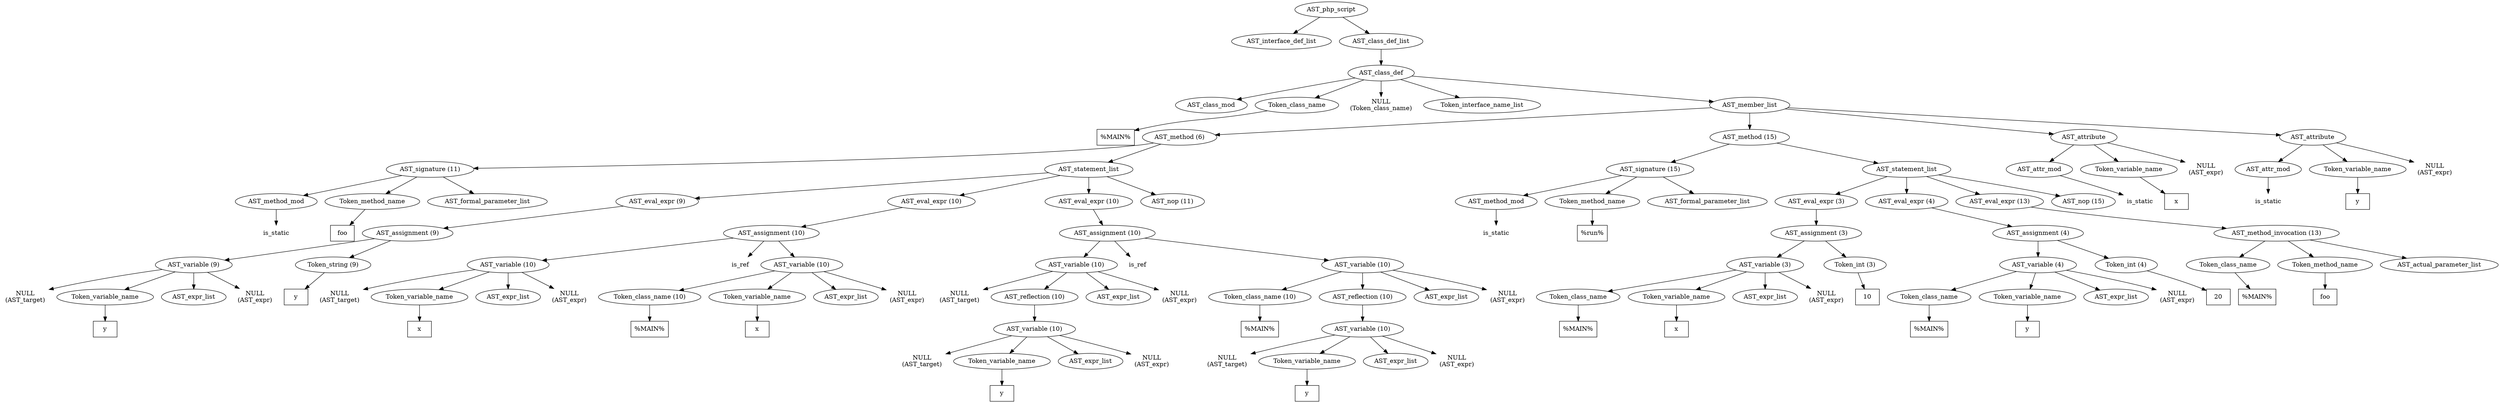 /*
 * AST in dot format generated by phc -- the PHP compiler
 */

digraph AST {
node_0 [label="AST_php_script"];
node_1 [label="AST_interface_def_list"];
node_2 [label="AST_class_def_list"];
node_3 [label="AST_class_def"];
node_4 [label="AST_class_mod"];
node_5 [label="Token_class_name"];
node_6 [label="%MAIN%", shape=box]
node_5 -> node_6;
node_7 [label="NULL\n(Token_class_name)", shape=plaintext]
node_8 [label="Token_interface_name_list"];
node_9 [label="AST_member_list"];
node_10 [label="AST_method (6)"];
node_11 [label="AST_signature (11)"];
node_12 [label="AST_method_mod"];
node_13 [label="is_static", shape=plaintext]
node_12 -> node_13;
node_14 [label="Token_method_name"];
node_15 [label="foo", shape=box]
node_14 -> node_15;
node_16 [label="AST_formal_parameter_list"];
node_11 -> node_16;
node_11 -> node_14;
node_11 -> node_12;
node_17 [label="AST_statement_list"];
node_18 [label="AST_eval_expr (9)"];
node_19 [label="AST_assignment (9)"];
node_20 [label="AST_variable (9)"];
node_21 [label="NULL\n(AST_target)", shape=plaintext]
node_22 [label="Token_variable_name"];
node_23 [label="y", shape=box]
node_22 -> node_23;
node_24 [label="AST_expr_list"];
node_25 [label="NULL\n(AST_expr)", shape=plaintext]
node_20 -> node_25;
node_20 -> node_24;
node_20 -> node_22;
node_20 -> node_21;
node_26 [label="Token_string (9)"];
node_27 [label="y", shape=box]
node_26 -> node_27;
node_19 -> node_26;
node_19 -> node_20;
node_18 -> node_19;
node_28 [label="AST_eval_expr (10)"];
node_29 [label="AST_assignment (10)"];
node_30 [label="AST_variable (10)"];
node_31 [label="NULL\n(AST_target)", shape=plaintext]
node_32 [label="Token_variable_name"];
node_33 [label="x", shape=box]
node_32 -> node_33;
node_34 [label="AST_expr_list"];
node_35 [label="NULL\n(AST_expr)", shape=plaintext]
node_30 -> node_35;
node_30 -> node_34;
node_30 -> node_32;
node_30 -> node_31;
node_36 [label="is_ref", shape=plaintext]
node_37 [label="AST_variable (10)"];
node_38 [label="Token_class_name (10)"];
node_39 [label="%MAIN%", shape=box]
node_38 -> node_39;
node_40 [label="Token_variable_name"];
node_41 [label="x", shape=box]
node_40 -> node_41;
node_42 [label="AST_expr_list"];
node_43 [label="NULL\n(AST_expr)", shape=plaintext]
node_37 -> node_43;
node_37 -> node_42;
node_37 -> node_40;
node_37 -> node_38;
node_29 -> node_37;
node_29 -> node_36;
node_29 -> node_30;
node_28 -> node_29;
node_44 [label="AST_eval_expr (10)"];
node_45 [label="AST_assignment (10)"];
node_46 [label="AST_variable (10)"];
node_47 [label="NULL\n(AST_target)", shape=plaintext]
node_48 [label="AST_reflection (10)"];
node_49 [label="AST_variable (10)"];
node_50 [label="NULL\n(AST_target)", shape=plaintext]
node_51 [label="Token_variable_name"];
node_52 [label="y", shape=box]
node_51 -> node_52;
node_53 [label="AST_expr_list"];
node_54 [label="NULL\n(AST_expr)", shape=plaintext]
node_49 -> node_54;
node_49 -> node_53;
node_49 -> node_51;
node_49 -> node_50;
node_48 -> node_49;
node_55 [label="AST_expr_list"];
node_56 [label="NULL\n(AST_expr)", shape=plaintext]
node_46 -> node_56;
node_46 -> node_55;
node_46 -> node_48;
node_46 -> node_47;
node_57 [label="is_ref", shape=plaintext]
node_58 [label="AST_variable (10)"];
node_59 [label="Token_class_name (10)"];
node_60 [label="%MAIN%", shape=box]
node_59 -> node_60;
node_61 [label="AST_reflection (10)"];
node_62 [label="AST_variable (10)"];
node_63 [label="NULL\n(AST_target)", shape=plaintext]
node_64 [label="Token_variable_name"];
node_65 [label="y", shape=box]
node_64 -> node_65;
node_66 [label="AST_expr_list"];
node_67 [label="NULL\n(AST_expr)", shape=plaintext]
node_62 -> node_67;
node_62 -> node_66;
node_62 -> node_64;
node_62 -> node_63;
node_61 -> node_62;
node_68 [label="AST_expr_list"];
node_69 [label="NULL\n(AST_expr)", shape=plaintext]
node_58 -> node_69;
node_58 -> node_68;
node_58 -> node_61;
node_58 -> node_59;
node_45 -> node_58;
node_45 -> node_57;
node_45 -> node_46;
node_44 -> node_45;
node_70 [label="AST_nop (11)"];
node_17 -> node_70;
node_17 -> node_44;
node_17 -> node_28;
node_17 -> node_18;
node_10 -> node_17;
node_10 -> node_11;
node_71 [label="AST_method (15)"];
node_72 [label="AST_signature (15)"];
node_73 [label="AST_method_mod"];
node_74 [label="is_static", shape=plaintext]
node_73 -> node_74;
node_75 [label="Token_method_name"];
node_76 [label="%run%", shape=box]
node_75 -> node_76;
node_77 [label="AST_formal_parameter_list"];
node_72 -> node_77;
node_72 -> node_75;
node_72 -> node_73;
node_78 [label="AST_statement_list"];
node_79 [label="AST_eval_expr (3)"];
node_80 [label="AST_assignment (3)"];
node_81 [label="AST_variable (3)"];
node_82 [label="Token_class_name"];
node_83 [label="%MAIN%", shape=box]
node_82 -> node_83;
node_84 [label="Token_variable_name"];
node_85 [label="x", shape=box]
node_84 -> node_85;
node_86 [label="AST_expr_list"];
node_87 [label="NULL\n(AST_expr)", shape=plaintext]
node_81 -> node_87;
node_81 -> node_86;
node_81 -> node_84;
node_81 -> node_82;
node_88 [label="Token_int (3)"];
node_89 [label="10", shape=box]
node_88 -> node_89;
node_80 -> node_88;
node_80 -> node_81;
node_79 -> node_80;
node_90 [label="AST_eval_expr (4)"];
node_91 [label="AST_assignment (4)"];
node_92 [label="AST_variable (4)"];
node_93 [label="Token_class_name"];
node_94 [label="%MAIN%", shape=box]
node_93 -> node_94;
node_95 [label="Token_variable_name"];
node_96 [label="y", shape=box]
node_95 -> node_96;
node_97 [label="AST_expr_list"];
node_98 [label="NULL\n(AST_expr)", shape=plaintext]
node_92 -> node_98;
node_92 -> node_97;
node_92 -> node_95;
node_92 -> node_93;
node_99 [label="Token_int (4)"];
node_100 [label="20", shape=box]
node_99 -> node_100;
node_91 -> node_99;
node_91 -> node_92;
node_90 -> node_91;
node_101 [label="AST_eval_expr (13)"];
node_102 [label="AST_method_invocation (13)"];
node_103 [label="Token_class_name"];
node_104 [label="%MAIN%", shape=box]
node_103 -> node_104;
node_105 [label="Token_method_name"];
node_106 [label="foo", shape=box]
node_105 -> node_106;
node_107 [label="AST_actual_parameter_list"];
node_102 -> node_107;
node_102 -> node_105;
node_102 -> node_103;
node_101 -> node_102;
node_108 [label="AST_nop (15)"];
node_78 -> node_108;
node_78 -> node_101;
node_78 -> node_90;
node_78 -> node_79;
node_71 -> node_78;
node_71 -> node_72;
node_109 [label="AST_attribute"];
node_110 [label="AST_attr_mod"];
node_111 [label="is_static", shape=plaintext]
node_110 -> node_111;
node_112 [label="Token_variable_name"];
node_113 [label="x", shape=box]
node_112 -> node_113;
node_114 [label="NULL\n(AST_expr)", shape=plaintext]
node_109 -> node_114;
node_109 -> node_112;
node_109 -> node_110;
node_115 [label="AST_attribute"];
node_116 [label="AST_attr_mod"];
node_117 [label="is_static", shape=plaintext]
node_116 -> node_117;
node_118 [label="Token_variable_name"];
node_119 [label="y", shape=box]
node_118 -> node_119;
node_120 [label="NULL\n(AST_expr)", shape=plaintext]
node_115 -> node_120;
node_115 -> node_118;
node_115 -> node_116;
node_9 -> node_115;
node_9 -> node_109;
node_9 -> node_71;
node_9 -> node_10;
node_3 -> node_9;
node_3 -> node_8;
node_3 -> node_7;
node_3 -> node_5;
node_3 -> node_4;
node_2 -> node_3;
node_0 -> node_2;
node_0 -> node_1;
}
